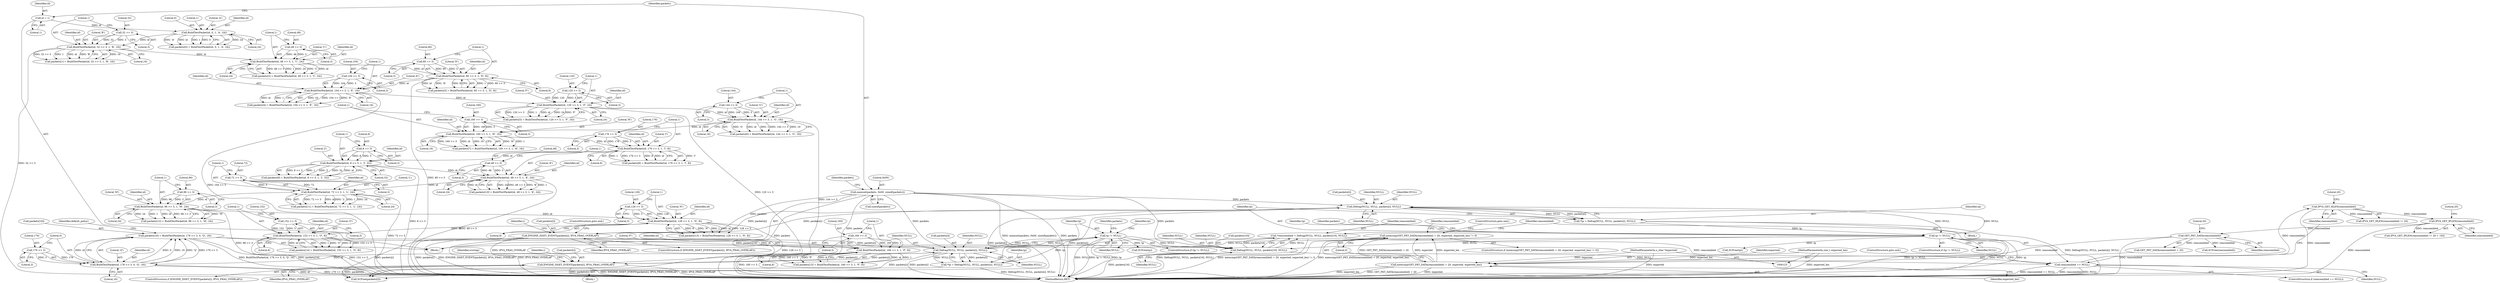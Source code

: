 digraph "0_suricata_4a04f814b15762eb446a5ead4d69d021512df6f8_1@API" {
"1000461" [label="(Call,memcmp(GET_PKT_DATA(reassembled) + 20, expected, expected_len) != 0)"];
"1000462" [label="(Call,memcmp(GET_PKT_DATA(reassembled) + 20, expected, expected_len))"];
"1000464" [label="(Call,GET_PKT_DATA(reassembled))"];
"1000453" [label="(Call,IPV4_GET_IPLEN(reassembled))"];
"1000446" [label="(Call,IPV4_GET_HLEN(reassembled))"];
"1000439" [label="(Call,reassembled == NULL)"];
"1000429" [label="(Call,*reassembled = Defrag(NULL, NULL, packets[16], NULL))"];
"1000431" [label="(Call,Defrag(NULL, NULL, packets[16], NULL))"];
"1000407" [label="(Call,tp != NULL)"];
"1000397" [label="(Call,*tp = Defrag(NULL, NULL, packets[i], NULL))"];
"1000399" [label="(Call,Defrag(NULL, NULL, packets[i], NULL))"];
"1000370" [label="(Call,tp != NULL)"];
"1000360" [label="(Call,*tp = Defrag(NULL, NULL, packets[i], NULL))"];
"1000362" [label="(Call,Defrag(NULL, NULL, packets[i], NULL))"];
"1000139" [label="(Call,memset(packets, 0x00, sizeof(packets)))"];
"1000378" [label="(Call,ENGINE_ISSET_EVENT(packets[i], IPV4_FRAG_OVERLAP))"];
"1000415" [label="(Call,ENGINE_ISSET_EVENT(packets[i], IPV4_FRAG_OVERLAP))"];
"1000334" [label="(Call,packets[16] = BuildTestPacket(id, 176 >> 3, 0, 'Q', 16))"];
"1000338" [label="(Call,BuildTestPacket(id, 176 >> 3, 0, 'Q', 16))"];
"1000326" [label="(Call,BuildTestPacket(id, 160 >> 3, 1, 'P', 8))"];
"1000314" [label="(Call,BuildTestPacket(id, 152 >> 3, 1, 'O', 8))"];
"1000302" [label="(Call,BuildTestPacket(id, 128 >> 3, 1, 'N', 8))"];
"1000290" [label="(Call,BuildTestPacket(id, 96 >> 3, 1, 'M', 24))"];
"1000278" [label="(Call,BuildTestPacket(id, 72 >> 3, 1, 'L', 24))"];
"1000266" [label="(Call,BuildTestPacket(id, 48 >> 3, 1, 'K', 24))"];
"1000254" [label="(Call,BuildTestPacket(id, 8 >> 3, 1, 'J', 32))"];
"1000242" [label="(Call,BuildTestPacket(id, 176 >> 3, 1, 'I', 8))"];
"1000230" [label="(Call,BuildTestPacket(id, 160 >> 3, 1, 'H', 16))"];
"1000218" [label="(Call,BuildTestPacket(id, 144 >> 3, 1, 'G', 16))"];
"1000206" [label="(Call,BuildTestPacket(id, 120 >> 3, 1, 'F', 24))"];
"1000194" [label="(Call,BuildTestPacket(id, 104 >> 3, 1, 'E', 16))"];
"1000182" [label="(Call,BuildTestPacket(id, 80 >> 3, 1, 'D', 8))"];
"1000170" [label="(Call,BuildTestPacket(id, 48 >> 3, 1, 'C', 24))"];
"1000158" [label="(Call,BuildTestPacket(id, 32 >> 3, 1, 'B', 16))"];
"1000148" [label="(Call,BuildTestPacket(id, 0, 1, 'A', 24))"];
"1000135" [label="(Call,id = 1)"];
"1000160" [label="(Call,32 >> 3)"];
"1000172" [label="(Call,48 >> 3)"];
"1000184" [label="(Call,80 >> 3)"];
"1000196" [label="(Call,104 >> 3)"];
"1000208" [label="(Call,120 >> 3)"];
"1000220" [label="(Call,144 >> 3)"];
"1000232" [label="(Call,160 >> 3)"];
"1000244" [label="(Call,176 >> 3)"];
"1000256" [label="(Call,8 >> 3)"];
"1000268" [label="(Call,48 >> 3)"];
"1000280" [label="(Call,72 >> 3)"];
"1000292" [label="(Call,96 >> 3)"];
"1000304" [label="(Call,128 >> 3)"];
"1000316" [label="(Call,152 >> 3)"];
"1000328" [label="(Call,160 >> 3)"];
"1000340" [label="(Call,176 >> 3)"];
"1000125" [label="(MethodParameterIn,u_char *expected)"];
"1000126" [label="(MethodParameterIn,size_t expected_len)"];
"1000249" [label="(Literal,8)"];
"1000365" [label="(Call,packets[i])"];
"1000189" [label="(Literal,8)"];
"1000326" [label="(Call,BuildTestPacket(id, 160 >> 3, 1, 'P', 8))"];
"1000382" [label="(Identifier,IPV4_FRAG_OVERLAP)"];
"1000453" [label="(Call,IPV4_GET_IPLEN(reassembled))"];
"1000274" [label="(Call,packets[11] = BuildTestPacket(id, 72 >> 3, 1, 'L', 24))"];
"1000401" [label="(Identifier,NULL)"];
"1000308" [label="(Literal,'N')"];
"1000199" [label="(Literal,1)"];
"1000464" [label="(Call,GET_PKT_DATA(reassembled))"];
"1000243" [label="(Identifier,id)"];
"1000340" [label="(Call,176 >> 3)"];
"1000469" [label="(Literal,0)"];
"1000235" [label="(Literal,1)"];
"1000197" [label="(Literal,104)"];
"1000298" [label="(Call,packets[13] = BuildTestPacket(id, 128 >> 3, 1, 'N', 8))"];
"1000371" [label="(Identifier,tp)"];
"1000402" [label="(Call,packets[i])"];
"1000375" [label="(Identifier,tp)"];
"1000286" [label="(Call,packets[12] = BuildTestPacket(id, 96 >> 3, 1, 'M', 24))"];
"1000295" [label="(Literal,1)"];
"1000127" [label="(Block,)"];
"1000293" [label="(Literal,96)"];
"1000207" [label="(Identifier,id)"];
"1000362" [label="(Call,Defrag(NULL, NULL, packets[i], NULL))"];
"1000363" [label="(Identifier,NULL)"];
"1000230" [label="(Call,BuildTestPacket(id, 160 >> 3, 1, 'H', 16))"];
"1000304" [label="(Call,128 >> 3)"];
"1000254" [label="(Call,BuildTestPacket(id, 8 >> 3, 1, 'J', 32))"];
"1000137" [label="(Literal,1)"];
"1000176" [label="(Literal,'C')"];
"1000187" [label="(Literal,1)"];
"1000345" [label="(Literal,16)"];
"1000377" [label="(ControlStructure,if (ENGINE_ISSET_EVENT(packets[i], IPV4_FRAG_OVERLAP)))"];
"1000505" [label="(MethodReturn,RET)"];
"1000175" [label="(Literal,1)"];
"1000161" [label="(Literal,32)"];
"1000158" [label="(Call,BuildTestPacket(id, 32 >> 3, 1, 'B', 16))"];
"1000415" [label="(Call,ENGINE_ISSET_EVENT(packets[i], IPV4_FRAG_OVERLAP))"];
"1000360" [label="(Call,*tp = Defrag(NULL, NULL, packets[i], NULL))"];
"1000218" [label="(Call,BuildTestPacket(id, 144 >> 3, 1, 'G', 16))"];
"1000271" [label="(Literal,1)"];
"1000330" [label="(Literal,3)"];
"1000139" [label="(Call,memset(packets, 0x00, sizeof(packets)))"];
"1000154" [label="(Call,packets[1] = BuildTestPacket(id, 32 >> 3, 1, 'B', 16))"];
"1000162" [label="(Literal,3)"];
"1000314" [label="(Call,BuildTestPacket(id, 152 >> 3, 1, 'O', 8))"];
"1000309" [label="(Literal,8)"];
"1000153" [label="(Literal,24)"];
"1000188" [label="(Literal,'D')"];
"1000290" [label="(Call,BuildTestPacket(id, 96 >> 3, 1, 'M', 24))"];
"1000433" [label="(Identifier,NULL)"];
"1000361" [label="(Identifier,tp)"];
"1000285" [label="(Literal,24)"];
"1000226" [label="(Call,packets[7] = BuildTestPacket(id, 160 >> 3, 1, 'H', 16))"];
"1000307" [label="(Literal,1)"];
"1000206" [label="(Call,BuildTestPacket(id, 120 >> 3, 1, 'F', 24))"];
"1000466" [label="(Literal,20)"];
"1000437" [label="(Identifier,NULL)"];
"1000125" [label="(MethodParameterIn,u_char *expected)"];
"1000454" [label="(Identifier,reassembled)"];
"1000302" [label="(Call,BuildTestPacket(id, 128 >> 3, 1, 'N', 8))"];
"1000405" [label="(Identifier,NULL)"];
"1000461" [label="(Call,memcmp(GET_PKT_DATA(reassembled) + 20, expected, expected_len) != 0)"];
"1000182" [label="(Call,BuildTestPacket(id, 80 >> 3, 1, 'D', 8))"];
"1000232" [label="(Call,160 >> 3)"];
"1000136" [label="(Identifier,id)"];
"1000498" [label="(Call,SCFree(packets[i]))"];
"1000297" [label="(Literal,24)"];
"1000144" [label="(Call,packets[0] = BuildTestPacket(id, 0, 1, 'A', 24))"];
"1000266" [label="(Call,BuildTestPacket(id, 48 >> 3, 1, 'K', 24))"];
"1000212" [label="(Literal,'F')"];
"1000174" [label="(Literal,3)"];
"1000256" [label="(Call,8 >> 3)"];
"1000236" [label="(Literal,'H')"];
"1000178" [label="(Call,packets[3] = BuildTestPacket(id, 80 >> 3, 1, 'D', 8))"];
"1000319" [label="(Literal,1)"];
"1000255" [label="(Identifier,id)"];
"1000422" [label="(Identifier,overlap)"];
"1000173" [label="(Literal,48)"];
"1000432" [label="(Identifier,NULL)"];
"1000322" [label="(Call,packets[15] = BuildTestPacket(id, 160 >> 3, 1, 'P', 8))"];
"1000150" [label="(Literal,0)"];
"1000434" [label="(Call,packets[16])"];
"1000370" [label="(Call,tp != NULL)"];
"1000200" [label="(Literal,'E')"];
"1000159" [label="(Identifier,id)"];
"1000165" [label="(Literal,16)"];
"1000246" [label="(Literal,3)"];
"1000238" [label="(Call,packets[8] = BuildTestPacket(id, 176 >> 3, 1, 'I', 8))"];
"1000224" [label="(Literal,'G')"];
"1000231" [label="(Identifier,id)"];
"1000259" [label="(Literal,1)"];
"1000172" [label="(Call,48 >> 3)"];
"1000344" [label="(Literal,'Q')"];
"1000222" [label="(Literal,3)"];
"1000280" [label="(Call,72 >> 3)"];
"1000201" [label="(Literal,16)"];
"1000234" [label="(Literal,3)"];
"1000209" [label="(Literal,120)"];
"1000329" [label="(Literal,160)"];
"1000357" [label="(Identifier,i)"];
"1000164" [label="(Literal,'B')"];
"1000160" [label="(Call,32 >> 3)"];
"1000430" [label="(Identifier,reassembled)"];
"1000126" [label="(MethodParameterIn,size_t expected_len)"];
"1000438" [label="(ControlStructure,if (reassembled == NULL))"];
"1000448" [label="(Literal,20)"];
"1000140" [label="(Identifier,packets)"];
"1000446" [label="(Call,IPV4_GET_HLEN(reassembled))"];
"1000417" [label="(Identifier,packets)"];
"1000292" [label="(Call,96 >> 3)"];
"1000268" [label="(Call,48 >> 3)"];
"1000184" [label="(Call,80 >> 3)"];
"1000142" [label="(Call,sizeof(packets))"];
"1000463" [label="(Call,GET_PKT_DATA(reassembled) + 20)"];
"1000439" [label="(Call,reassembled == NULL)"];
"1000443" [label="(ControlStructure,goto end;)"];
"1000395" [label="(Block,)"];
"1000368" [label="(Identifier,NULL)"];
"1000279" [label="(Identifier,id)"];
"1000244" [label="(Call,176 >> 3)"];
"1000332" [label="(Literal,'P')"];
"1000315" [label="(Identifier,id)"];
"1000237" [label="(Literal,16)"];
"1000151" [label="(Literal,1)"];
"1000221" [label="(Literal,144)"];
"1000166" [label="(Call,packets[2] = BuildTestPacket(id, 48 >> 3, 1, 'C', 24))"];
"1000380" [label="(Identifier,packets)"];
"1000270" [label="(Literal,3)"];
"1000141" [label="(Literal,0x00)"];
"1000431" [label="(Call,Defrag(NULL, NULL, packets[16], NULL))"];
"1000379" [label="(Call,packets[i])"];
"1000407" [label="(Call,tp != NULL)"];
"1000328" [label="(Call,160 >> 3)"];
"1000190" [label="(Call,packets[4] = BuildTestPacket(id, 104 >> 3, 1, 'E', 16))"];
"1000411" [label="(Call,SCFree(tp))"];
"1000408" [label="(Identifier,tp)"];
"1000208" [label="(Call,120 >> 3)"];
"1000186" [label="(Literal,3)"];
"1000320" [label="(Literal,'O')"];
"1000342" [label="(Literal,3)"];
"1000419" [label="(Identifier,IPV4_FRAG_OVERLAP)"];
"1000257" [label="(Literal,8)"];
"1000211" [label="(Literal,1)"];
"1000406" [label="(ControlStructure,if (tp != NULL))"];
"1000272" [label="(Literal,'K')"];
"1000294" [label="(Literal,3)"];
"1000400" [label="(Identifier,NULL)"];
"1000335" [label="(Call,packets[16])"];
"1000198" [label="(Literal,3)"];
"1000310" [label="(Call,packets[14] = BuildTestPacket(id, 152 >> 3, 1, 'O', 8))"];
"1000195" [label="(Identifier,id)"];
"1000183" [label="(Identifier,id)"];
"1000210" [label="(Literal,3)"];
"1000334" [label="(Call,packets[16] = BuildTestPacket(id, 176 >> 3, 0, 'Q', 16))"];
"1000317" [label="(Literal,152)"];
"1000364" [label="(Identifier,NULL)"];
"1000214" [label="(Call,packets[6] = BuildTestPacket(id, 144 >> 3, 1, 'G', 16))"];
"1000185" [label="(Literal,80)"];
"1000177" [label="(Literal,24)"];
"1000233" [label="(Literal,160)"];
"1000296" [label="(Literal,'M')"];
"1000462" [label="(Call,memcmp(GET_PKT_DATA(reassembled) + 20, expected, expected_len))"];
"1000397" [label="(Call,*tp = Defrag(NULL, NULL, packets[i], NULL))"];
"1000316" [label="(Call,152 >> 3)"];
"1000202" [label="(Call,packets[5] = BuildTestPacket(id, 120 >> 3, 1, 'F', 24))"];
"1000171" [label="(Identifier,id)"];
"1000429" [label="(Call,*reassembled = Defrag(NULL, NULL, packets[16], NULL))"];
"1000248" [label="(Literal,'I')"];
"1000460" [label="(ControlStructure,if (memcmp(GET_PKT_DATA(reassembled) + 20, expected, expected_len) != 0))"];
"1000338" [label="(Call,BuildTestPacket(id, 176 >> 3, 0, 'Q', 16))"];
"1000468" [label="(Identifier,expected_len)"];
"1000399" [label="(Call,Defrag(NULL, NULL, packets[i], NULL))"];
"1000146" [label="(Identifier,packets)"];
"1000305" [label="(Literal,128)"];
"1000452" [label="(Call,IPV4_GET_IPLEN(reassembled) != 20 + 192)"];
"1000327" [label="(Identifier,id)"];
"1000456" [label="(Literal,20)"];
"1000343" [label="(Literal,0)"];
"1000471" [label="(ControlStructure,goto end;)"];
"1000283" [label="(Literal,1)"];
"1000247" [label="(Literal,1)"];
"1000394" [label="(Identifier,i)"];
"1000220" [label="(Call,144 >> 3)"];
"1000219" [label="(Identifier,id)"];
"1000267" [label="(Identifier,id)"];
"1000170" [label="(Call,BuildTestPacket(id, 48 >> 3, 1, 'C', 24))"];
"1000291" [label="(Identifier,id)"];
"1000465" [label="(Identifier,reassembled)"];
"1000163" [label="(Literal,1)"];
"1000223" [label="(Literal,1)"];
"1000303" [label="(Identifier,id)"];
"1000278" [label="(Call,BuildTestPacket(id, 72 >> 3, 1, 'L', 24))"];
"1000347" [label="(Identifier,default_policy)"];
"1000242" [label="(Call,BuildTestPacket(id, 176 >> 3, 1, 'I', 8))"];
"1000333" [label="(Literal,8)"];
"1000447" [label="(Identifier,reassembled)"];
"1000194" [label="(Call,BuildTestPacket(id, 104 >> 3, 1, 'E', 16))"];
"1000196" [label="(Call,104 >> 3)"];
"1000225" [label="(Literal,16)"];
"1000369" [label="(ControlStructure,if (tp != NULL))"];
"1000284" [label="(Literal,'L')"];
"1000440" [label="(Identifier,reassembled)"];
"1000213" [label="(Literal,24)"];
"1000258" [label="(Literal,3)"];
"1000135" [label="(Call,id = 1)"];
"1000260" [label="(Literal,'J')"];
"1000398" [label="(Identifier,tp)"];
"1000262" [label="(Call,packets[10] = BuildTestPacket(id, 48 >> 3, 1, 'K', 24))"];
"1000152" [label="(Literal,'A')"];
"1000441" [label="(Identifier,NULL)"];
"1000281" [label="(Literal,72)"];
"1000318" [label="(Literal,3)"];
"1000306" [label="(Literal,3)"];
"1000269" [label="(Literal,48)"];
"1000282" [label="(Literal,3)"];
"1000149" [label="(Identifier,id)"];
"1000339" [label="(Identifier,id)"];
"1000467" [label="(Identifier,expected)"];
"1000273" [label="(Literal,24)"];
"1000378" [label="(Call,ENGINE_ISSET_EVENT(packets[i], IPV4_FRAG_OVERLAP))"];
"1000358" [label="(Block,)"];
"1000472" [label="(Call,SCFree(reassembled))"];
"1000445" [label="(Call,IPV4_GET_HLEN(reassembled) != 20)"];
"1000372" [label="(Identifier,NULL)"];
"1000414" [label="(ControlStructure,if (ENGINE_ISSET_EVENT(packets[i], IPV4_FRAG_OVERLAP)))"];
"1000261" [label="(Literal,32)"];
"1000321" [label="(Literal,8)"];
"1000341" [label="(Literal,176)"];
"1000245" [label="(Literal,176)"];
"1000384" [label="(ControlStructure,goto end;)"];
"1000250" [label="(Call,packets[9] = BuildTestPacket(id, 8 >> 3, 1, 'J', 32))"];
"1000148" [label="(Call,BuildTestPacket(id, 0, 1, 'A', 24))"];
"1000331" [label="(Literal,1)"];
"1000416" [label="(Call,packets[i])"];
"1000473" [label="(Identifier,reassembled)"];
"1000412" [label="(Identifier,tp)"];
"1000409" [label="(Identifier,NULL)"];
"1000374" [label="(Call,SCFree(tp))"];
"1000461" -> "1000460"  [label="AST: "];
"1000461" -> "1000469"  [label="CFG: "];
"1000462" -> "1000461"  [label="AST: "];
"1000469" -> "1000461"  [label="AST: "];
"1000471" -> "1000461"  [label="CFG: "];
"1000473" -> "1000461"  [label="CFG: "];
"1000461" -> "1000505"  [label="DDG: memcmp(GET_PKT_DATA(reassembled) + 20, expected, expected_len) != 0"];
"1000461" -> "1000505"  [label="DDG: memcmp(GET_PKT_DATA(reassembled) + 20, expected, expected_len)"];
"1000462" -> "1000461"  [label="DDG: GET_PKT_DATA(reassembled) + 20"];
"1000462" -> "1000461"  [label="DDG: expected"];
"1000462" -> "1000461"  [label="DDG: expected_len"];
"1000462" -> "1000468"  [label="CFG: "];
"1000463" -> "1000462"  [label="AST: "];
"1000467" -> "1000462"  [label="AST: "];
"1000468" -> "1000462"  [label="AST: "];
"1000469" -> "1000462"  [label="CFG: "];
"1000462" -> "1000505"  [label="DDG: expected_len"];
"1000462" -> "1000505"  [label="DDG: GET_PKT_DATA(reassembled) + 20"];
"1000462" -> "1000505"  [label="DDG: expected"];
"1000464" -> "1000462"  [label="DDG: reassembled"];
"1000125" -> "1000462"  [label="DDG: expected"];
"1000126" -> "1000462"  [label="DDG: expected_len"];
"1000464" -> "1000463"  [label="AST: "];
"1000464" -> "1000465"  [label="CFG: "];
"1000465" -> "1000464"  [label="AST: "];
"1000466" -> "1000464"  [label="CFG: "];
"1000464" -> "1000505"  [label="DDG: reassembled"];
"1000464" -> "1000463"  [label="DDG: reassembled"];
"1000453" -> "1000464"  [label="DDG: reassembled"];
"1000464" -> "1000472"  [label="DDG: reassembled"];
"1000453" -> "1000452"  [label="AST: "];
"1000453" -> "1000454"  [label="CFG: "];
"1000454" -> "1000453"  [label="AST: "];
"1000456" -> "1000453"  [label="CFG: "];
"1000453" -> "1000505"  [label="DDG: reassembled"];
"1000453" -> "1000452"  [label="DDG: reassembled"];
"1000446" -> "1000453"  [label="DDG: reassembled"];
"1000446" -> "1000445"  [label="AST: "];
"1000446" -> "1000447"  [label="CFG: "];
"1000447" -> "1000446"  [label="AST: "];
"1000448" -> "1000446"  [label="CFG: "];
"1000446" -> "1000505"  [label="DDG: reassembled"];
"1000446" -> "1000445"  [label="DDG: reassembled"];
"1000439" -> "1000446"  [label="DDG: reassembled"];
"1000439" -> "1000438"  [label="AST: "];
"1000439" -> "1000441"  [label="CFG: "];
"1000440" -> "1000439"  [label="AST: "];
"1000441" -> "1000439"  [label="AST: "];
"1000443" -> "1000439"  [label="CFG: "];
"1000447" -> "1000439"  [label="CFG: "];
"1000439" -> "1000505"  [label="DDG: reassembled"];
"1000439" -> "1000505"  [label="DDG: NULL"];
"1000439" -> "1000505"  [label="DDG: reassembled == NULL"];
"1000429" -> "1000439"  [label="DDG: reassembled"];
"1000431" -> "1000439"  [label="DDG: NULL"];
"1000429" -> "1000127"  [label="AST: "];
"1000429" -> "1000431"  [label="CFG: "];
"1000430" -> "1000429"  [label="AST: "];
"1000431" -> "1000429"  [label="AST: "];
"1000440" -> "1000429"  [label="CFG: "];
"1000429" -> "1000505"  [label="DDG: Defrag(NULL, NULL, packets[16], NULL)"];
"1000431" -> "1000429"  [label="DDG: NULL"];
"1000431" -> "1000429"  [label="DDG: packets[16]"];
"1000431" -> "1000437"  [label="CFG: "];
"1000432" -> "1000431"  [label="AST: "];
"1000433" -> "1000431"  [label="AST: "];
"1000434" -> "1000431"  [label="AST: "];
"1000437" -> "1000431"  [label="AST: "];
"1000431" -> "1000505"  [label="DDG: packets[16]"];
"1000407" -> "1000431"  [label="DDG: NULL"];
"1000370" -> "1000431"  [label="DDG: NULL"];
"1000139" -> "1000431"  [label="DDG: packets"];
"1000334" -> "1000431"  [label="DDG: packets[16]"];
"1000407" -> "1000406"  [label="AST: "];
"1000407" -> "1000409"  [label="CFG: "];
"1000408" -> "1000407"  [label="AST: "];
"1000409" -> "1000407"  [label="AST: "];
"1000412" -> "1000407"  [label="CFG: "];
"1000417" -> "1000407"  [label="CFG: "];
"1000407" -> "1000505"  [label="DDG: NULL"];
"1000407" -> "1000505"  [label="DDG: tp != NULL"];
"1000407" -> "1000505"  [label="DDG: tp"];
"1000407" -> "1000399"  [label="DDG: NULL"];
"1000397" -> "1000407"  [label="DDG: tp"];
"1000399" -> "1000407"  [label="DDG: NULL"];
"1000407" -> "1000411"  [label="DDG: tp"];
"1000397" -> "1000395"  [label="AST: "];
"1000397" -> "1000399"  [label="CFG: "];
"1000398" -> "1000397"  [label="AST: "];
"1000399" -> "1000397"  [label="AST: "];
"1000408" -> "1000397"  [label="CFG: "];
"1000397" -> "1000505"  [label="DDG: Defrag(NULL, NULL, packets[i], NULL)"];
"1000399" -> "1000397"  [label="DDG: NULL"];
"1000399" -> "1000397"  [label="DDG: packets[i]"];
"1000399" -> "1000405"  [label="CFG: "];
"1000400" -> "1000399"  [label="AST: "];
"1000401" -> "1000399"  [label="AST: "];
"1000402" -> "1000399"  [label="AST: "];
"1000405" -> "1000399"  [label="AST: "];
"1000399" -> "1000505"  [label="DDG: packets[i]"];
"1000370" -> "1000399"  [label="DDG: NULL"];
"1000139" -> "1000399"  [label="DDG: packets"];
"1000378" -> "1000399"  [label="DDG: packets[i]"];
"1000415" -> "1000399"  [label="DDG: packets[i]"];
"1000399" -> "1000415"  [label="DDG: packets[i]"];
"1000399" -> "1000498"  [label="DDG: packets[i]"];
"1000370" -> "1000369"  [label="AST: "];
"1000370" -> "1000372"  [label="CFG: "];
"1000371" -> "1000370"  [label="AST: "];
"1000372" -> "1000370"  [label="AST: "];
"1000375" -> "1000370"  [label="CFG: "];
"1000380" -> "1000370"  [label="CFG: "];
"1000370" -> "1000505"  [label="DDG: tp != NULL"];
"1000370" -> "1000505"  [label="DDG: NULL"];
"1000370" -> "1000505"  [label="DDG: tp"];
"1000370" -> "1000362"  [label="DDG: NULL"];
"1000360" -> "1000370"  [label="DDG: tp"];
"1000362" -> "1000370"  [label="DDG: NULL"];
"1000370" -> "1000374"  [label="DDG: tp"];
"1000360" -> "1000358"  [label="AST: "];
"1000360" -> "1000362"  [label="CFG: "];
"1000361" -> "1000360"  [label="AST: "];
"1000362" -> "1000360"  [label="AST: "];
"1000371" -> "1000360"  [label="CFG: "];
"1000360" -> "1000505"  [label="DDG: Defrag(NULL, NULL, packets[i], NULL)"];
"1000362" -> "1000360"  [label="DDG: NULL"];
"1000362" -> "1000360"  [label="DDG: packets[i]"];
"1000362" -> "1000368"  [label="CFG: "];
"1000363" -> "1000362"  [label="AST: "];
"1000364" -> "1000362"  [label="AST: "];
"1000365" -> "1000362"  [label="AST: "];
"1000368" -> "1000362"  [label="AST: "];
"1000362" -> "1000505"  [label="DDG: packets[i]"];
"1000139" -> "1000362"  [label="DDG: packets"];
"1000378" -> "1000362"  [label="DDG: packets[i]"];
"1000362" -> "1000378"  [label="DDG: packets[i]"];
"1000362" -> "1000498"  [label="DDG: packets[i]"];
"1000139" -> "1000127"  [label="AST: "];
"1000139" -> "1000142"  [label="CFG: "];
"1000140" -> "1000139"  [label="AST: "];
"1000141" -> "1000139"  [label="AST: "];
"1000142" -> "1000139"  [label="AST: "];
"1000146" -> "1000139"  [label="CFG: "];
"1000139" -> "1000505"  [label="DDG: memset(packets, 0x00, sizeof(packets))"];
"1000139" -> "1000505"  [label="DDG: packets"];
"1000139" -> "1000378"  [label="DDG: packets"];
"1000139" -> "1000415"  [label="DDG: packets"];
"1000139" -> "1000498"  [label="DDG: packets"];
"1000378" -> "1000377"  [label="AST: "];
"1000378" -> "1000382"  [label="CFG: "];
"1000379" -> "1000378"  [label="AST: "];
"1000382" -> "1000378"  [label="AST: "];
"1000384" -> "1000378"  [label="CFG: "];
"1000357" -> "1000378"  [label="CFG: "];
"1000378" -> "1000505"  [label="DDG: packets[i]"];
"1000378" -> "1000505"  [label="DDG: ENGINE_ISSET_EVENT(packets[i], IPV4_FRAG_OVERLAP)"];
"1000378" -> "1000505"  [label="DDG: IPV4_FRAG_OVERLAP"];
"1000378" -> "1000415"  [label="DDG: IPV4_FRAG_OVERLAP"];
"1000378" -> "1000498"  [label="DDG: packets[i]"];
"1000415" -> "1000414"  [label="AST: "];
"1000415" -> "1000419"  [label="CFG: "];
"1000416" -> "1000415"  [label="AST: "];
"1000419" -> "1000415"  [label="AST: "];
"1000422" -> "1000415"  [label="CFG: "];
"1000394" -> "1000415"  [label="CFG: "];
"1000415" -> "1000505"  [label="DDG: packets[i]"];
"1000415" -> "1000505"  [label="DDG: ENGINE_ISSET_EVENT(packets[i], IPV4_FRAG_OVERLAP)"];
"1000415" -> "1000505"  [label="DDG: IPV4_FRAG_OVERLAP"];
"1000415" -> "1000498"  [label="DDG: packets[i]"];
"1000334" -> "1000127"  [label="AST: "];
"1000334" -> "1000338"  [label="CFG: "];
"1000335" -> "1000334"  [label="AST: "];
"1000338" -> "1000334"  [label="AST: "];
"1000347" -> "1000334"  [label="CFG: "];
"1000334" -> "1000505"  [label="DDG: BuildTestPacket(id, 176 >> 3, 0, 'Q', 16)"];
"1000334" -> "1000505"  [label="DDG: packets[16]"];
"1000338" -> "1000334"  [label="DDG: 0"];
"1000338" -> "1000334"  [label="DDG: 16"];
"1000338" -> "1000334"  [label="DDG: 'Q'"];
"1000338" -> "1000334"  [label="DDG: 176 >> 3"];
"1000338" -> "1000334"  [label="DDG: id"];
"1000338" -> "1000345"  [label="CFG: "];
"1000339" -> "1000338"  [label="AST: "];
"1000340" -> "1000338"  [label="AST: "];
"1000343" -> "1000338"  [label="AST: "];
"1000344" -> "1000338"  [label="AST: "];
"1000345" -> "1000338"  [label="AST: "];
"1000338" -> "1000505"  [label="DDG: id"];
"1000338" -> "1000505"  [label="DDG: 176 >> 3"];
"1000326" -> "1000338"  [label="DDG: id"];
"1000340" -> "1000338"  [label="DDG: 176"];
"1000340" -> "1000338"  [label="DDG: 3"];
"1000326" -> "1000322"  [label="AST: "];
"1000326" -> "1000333"  [label="CFG: "];
"1000327" -> "1000326"  [label="AST: "];
"1000328" -> "1000326"  [label="AST: "];
"1000331" -> "1000326"  [label="AST: "];
"1000332" -> "1000326"  [label="AST: "];
"1000333" -> "1000326"  [label="AST: "];
"1000322" -> "1000326"  [label="CFG: "];
"1000326" -> "1000505"  [label="DDG: 160 >> 3"];
"1000326" -> "1000322"  [label="DDG: id"];
"1000326" -> "1000322"  [label="DDG: 1"];
"1000326" -> "1000322"  [label="DDG: 160 >> 3"];
"1000326" -> "1000322"  [label="DDG: 'P'"];
"1000326" -> "1000322"  [label="DDG: 8"];
"1000314" -> "1000326"  [label="DDG: id"];
"1000328" -> "1000326"  [label="DDG: 160"];
"1000328" -> "1000326"  [label="DDG: 3"];
"1000314" -> "1000310"  [label="AST: "];
"1000314" -> "1000321"  [label="CFG: "];
"1000315" -> "1000314"  [label="AST: "];
"1000316" -> "1000314"  [label="AST: "];
"1000319" -> "1000314"  [label="AST: "];
"1000320" -> "1000314"  [label="AST: "];
"1000321" -> "1000314"  [label="AST: "];
"1000310" -> "1000314"  [label="CFG: "];
"1000314" -> "1000505"  [label="DDG: 152 >> 3"];
"1000314" -> "1000310"  [label="DDG: 1"];
"1000314" -> "1000310"  [label="DDG: 'O'"];
"1000314" -> "1000310"  [label="DDG: 8"];
"1000314" -> "1000310"  [label="DDG: 152 >> 3"];
"1000314" -> "1000310"  [label="DDG: id"];
"1000302" -> "1000314"  [label="DDG: id"];
"1000316" -> "1000314"  [label="DDG: 152"];
"1000316" -> "1000314"  [label="DDG: 3"];
"1000302" -> "1000298"  [label="AST: "];
"1000302" -> "1000309"  [label="CFG: "];
"1000303" -> "1000302"  [label="AST: "];
"1000304" -> "1000302"  [label="AST: "];
"1000307" -> "1000302"  [label="AST: "];
"1000308" -> "1000302"  [label="AST: "];
"1000309" -> "1000302"  [label="AST: "];
"1000298" -> "1000302"  [label="CFG: "];
"1000302" -> "1000505"  [label="DDG: 128 >> 3"];
"1000302" -> "1000298"  [label="DDG: 8"];
"1000302" -> "1000298"  [label="DDG: 'N'"];
"1000302" -> "1000298"  [label="DDG: 1"];
"1000302" -> "1000298"  [label="DDG: id"];
"1000302" -> "1000298"  [label="DDG: 128 >> 3"];
"1000290" -> "1000302"  [label="DDG: id"];
"1000304" -> "1000302"  [label="DDG: 128"];
"1000304" -> "1000302"  [label="DDG: 3"];
"1000290" -> "1000286"  [label="AST: "];
"1000290" -> "1000297"  [label="CFG: "];
"1000291" -> "1000290"  [label="AST: "];
"1000292" -> "1000290"  [label="AST: "];
"1000295" -> "1000290"  [label="AST: "];
"1000296" -> "1000290"  [label="AST: "];
"1000297" -> "1000290"  [label="AST: "];
"1000286" -> "1000290"  [label="CFG: "];
"1000290" -> "1000505"  [label="DDG: 96 >> 3"];
"1000290" -> "1000286"  [label="DDG: 'M'"];
"1000290" -> "1000286"  [label="DDG: 24"];
"1000290" -> "1000286"  [label="DDG: 1"];
"1000290" -> "1000286"  [label="DDG: id"];
"1000290" -> "1000286"  [label="DDG: 96 >> 3"];
"1000278" -> "1000290"  [label="DDG: id"];
"1000292" -> "1000290"  [label="DDG: 96"];
"1000292" -> "1000290"  [label="DDG: 3"];
"1000278" -> "1000274"  [label="AST: "];
"1000278" -> "1000285"  [label="CFG: "];
"1000279" -> "1000278"  [label="AST: "];
"1000280" -> "1000278"  [label="AST: "];
"1000283" -> "1000278"  [label="AST: "];
"1000284" -> "1000278"  [label="AST: "];
"1000285" -> "1000278"  [label="AST: "];
"1000274" -> "1000278"  [label="CFG: "];
"1000278" -> "1000505"  [label="DDG: 72 >> 3"];
"1000278" -> "1000274"  [label="DDG: 72 >> 3"];
"1000278" -> "1000274"  [label="DDG: id"];
"1000278" -> "1000274"  [label="DDG: 'L'"];
"1000278" -> "1000274"  [label="DDG: 1"];
"1000278" -> "1000274"  [label="DDG: 24"];
"1000266" -> "1000278"  [label="DDG: id"];
"1000280" -> "1000278"  [label="DDG: 72"];
"1000280" -> "1000278"  [label="DDG: 3"];
"1000266" -> "1000262"  [label="AST: "];
"1000266" -> "1000273"  [label="CFG: "];
"1000267" -> "1000266"  [label="AST: "];
"1000268" -> "1000266"  [label="AST: "];
"1000271" -> "1000266"  [label="AST: "];
"1000272" -> "1000266"  [label="AST: "];
"1000273" -> "1000266"  [label="AST: "];
"1000262" -> "1000266"  [label="CFG: "];
"1000266" -> "1000505"  [label="DDG: 48 >> 3"];
"1000266" -> "1000262"  [label="DDG: 24"];
"1000266" -> "1000262"  [label="DDG: 48 >> 3"];
"1000266" -> "1000262"  [label="DDG: 'K'"];
"1000266" -> "1000262"  [label="DDG: 1"];
"1000266" -> "1000262"  [label="DDG: id"];
"1000254" -> "1000266"  [label="DDG: id"];
"1000268" -> "1000266"  [label="DDG: 48"];
"1000268" -> "1000266"  [label="DDG: 3"];
"1000254" -> "1000250"  [label="AST: "];
"1000254" -> "1000261"  [label="CFG: "];
"1000255" -> "1000254"  [label="AST: "];
"1000256" -> "1000254"  [label="AST: "];
"1000259" -> "1000254"  [label="AST: "];
"1000260" -> "1000254"  [label="AST: "];
"1000261" -> "1000254"  [label="AST: "];
"1000250" -> "1000254"  [label="CFG: "];
"1000254" -> "1000505"  [label="DDG: 8 >> 3"];
"1000254" -> "1000250"  [label="DDG: 8 >> 3"];
"1000254" -> "1000250"  [label="DDG: 1"];
"1000254" -> "1000250"  [label="DDG: 'J'"];
"1000254" -> "1000250"  [label="DDG: 32"];
"1000254" -> "1000250"  [label="DDG: id"];
"1000242" -> "1000254"  [label="DDG: id"];
"1000256" -> "1000254"  [label="DDG: 8"];
"1000256" -> "1000254"  [label="DDG: 3"];
"1000242" -> "1000238"  [label="AST: "];
"1000242" -> "1000249"  [label="CFG: "];
"1000243" -> "1000242"  [label="AST: "];
"1000244" -> "1000242"  [label="AST: "];
"1000247" -> "1000242"  [label="AST: "];
"1000248" -> "1000242"  [label="AST: "];
"1000249" -> "1000242"  [label="AST: "];
"1000238" -> "1000242"  [label="CFG: "];
"1000242" -> "1000238"  [label="DDG: 'I'"];
"1000242" -> "1000238"  [label="DDG: 1"];
"1000242" -> "1000238"  [label="DDG: 176 >> 3"];
"1000242" -> "1000238"  [label="DDG: 8"];
"1000242" -> "1000238"  [label="DDG: id"];
"1000230" -> "1000242"  [label="DDG: id"];
"1000244" -> "1000242"  [label="DDG: 176"];
"1000244" -> "1000242"  [label="DDG: 3"];
"1000230" -> "1000226"  [label="AST: "];
"1000230" -> "1000237"  [label="CFG: "];
"1000231" -> "1000230"  [label="AST: "];
"1000232" -> "1000230"  [label="AST: "];
"1000235" -> "1000230"  [label="AST: "];
"1000236" -> "1000230"  [label="AST: "];
"1000237" -> "1000230"  [label="AST: "];
"1000226" -> "1000230"  [label="CFG: "];
"1000230" -> "1000226"  [label="DDG: 'H'"];
"1000230" -> "1000226"  [label="DDG: 1"];
"1000230" -> "1000226"  [label="DDG: 160 >> 3"];
"1000230" -> "1000226"  [label="DDG: id"];
"1000230" -> "1000226"  [label="DDG: 16"];
"1000218" -> "1000230"  [label="DDG: id"];
"1000232" -> "1000230"  [label="DDG: 160"];
"1000232" -> "1000230"  [label="DDG: 3"];
"1000218" -> "1000214"  [label="AST: "];
"1000218" -> "1000225"  [label="CFG: "];
"1000219" -> "1000218"  [label="AST: "];
"1000220" -> "1000218"  [label="AST: "];
"1000223" -> "1000218"  [label="AST: "];
"1000224" -> "1000218"  [label="AST: "];
"1000225" -> "1000218"  [label="AST: "];
"1000214" -> "1000218"  [label="CFG: "];
"1000218" -> "1000505"  [label="DDG: 144 >> 3"];
"1000218" -> "1000214"  [label="DDG: 'G'"];
"1000218" -> "1000214"  [label="DDG: id"];
"1000218" -> "1000214"  [label="DDG: 1"];
"1000218" -> "1000214"  [label="DDG: 144 >> 3"];
"1000218" -> "1000214"  [label="DDG: 16"];
"1000206" -> "1000218"  [label="DDG: id"];
"1000220" -> "1000218"  [label="DDG: 144"];
"1000220" -> "1000218"  [label="DDG: 3"];
"1000206" -> "1000202"  [label="AST: "];
"1000206" -> "1000213"  [label="CFG: "];
"1000207" -> "1000206"  [label="AST: "];
"1000208" -> "1000206"  [label="AST: "];
"1000211" -> "1000206"  [label="AST: "];
"1000212" -> "1000206"  [label="AST: "];
"1000213" -> "1000206"  [label="AST: "];
"1000202" -> "1000206"  [label="CFG: "];
"1000206" -> "1000505"  [label="DDG: 120 >> 3"];
"1000206" -> "1000202"  [label="DDG: 120 >> 3"];
"1000206" -> "1000202"  [label="DDG: 1"];
"1000206" -> "1000202"  [label="DDG: id"];
"1000206" -> "1000202"  [label="DDG: 24"];
"1000206" -> "1000202"  [label="DDG: 'F'"];
"1000194" -> "1000206"  [label="DDG: id"];
"1000208" -> "1000206"  [label="DDG: 120"];
"1000208" -> "1000206"  [label="DDG: 3"];
"1000194" -> "1000190"  [label="AST: "];
"1000194" -> "1000201"  [label="CFG: "];
"1000195" -> "1000194"  [label="AST: "];
"1000196" -> "1000194"  [label="AST: "];
"1000199" -> "1000194"  [label="AST: "];
"1000200" -> "1000194"  [label="AST: "];
"1000201" -> "1000194"  [label="AST: "];
"1000190" -> "1000194"  [label="CFG: "];
"1000194" -> "1000505"  [label="DDG: 104 >> 3"];
"1000194" -> "1000190"  [label="DDG: 16"];
"1000194" -> "1000190"  [label="DDG: 104 >> 3"];
"1000194" -> "1000190"  [label="DDG: 'E'"];
"1000194" -> "1000190"  [label="DDG: id"];
"1000194" -> "1000190"  [label="DDG: 1"];
"1000182" -> "1000194"  [label="DDG: id"];
"1000196" -> "1000194"  [label="DDG: 104"];
"1000196" -> "1000194"  [label="DDG: 3"];
"1000182" -> "1000178"  [label="AST: "];
"1000182" -> "1000189"  [label="CFG: "];
"1000183" -> "1000182"  [label="AST: "];
"1000184" -> "1000182"  [label="AST: "];
"1000187" -> "1000182"  [label="AST: "];
"1000188" -> "1000182"  [label="AST: "];
"1000189" -> "1000182"  [label="AST: "];
"1000178" -> "1000182"  [label="CFG: "];
"1000182" -> "1000505"  [label="DDG: 80 >> 3"];
"1000182" -> "1000178"  [label="DDG: 1"];
"1000182" -> "1000178"  [label="DDG: 80 >> 3"];
"1000182" -> "1000178"  [label="DDG: id"];
"1000182" -> "1000178"  [label="DDG: 'D'"];
"1000182" -> "1000178"  [label="DDG: 8"];
"1000170" -> "1000182"  [label="DDG: id"];
"1000184" -> "1000182"  [label="DDG: 80"];
"1000184" -> "1000182"  [label="DDG: 3"];
"1000170" -> "1000166"  [label="AST: "];
"1000170" -> "1000177"  [label="CFG: "];
"1000171" -> "1000170"  [label="AST: "];
"1000172" -> "1000170"  [label="AST: "];
"1000175" -> "1000170"  [label="AST: "];
"1000176" -> "1000170"  [label="AST: "];
"1000177" -> "1000170"  [label="AST: "];
"1000166" -> "1000170"  [label="CFG: "];
"1000170" -> "1000166"  [label="DDG: 48 >> 3"];
"1000170" -> "1000166"  [label="DDG: 1"];
"1000170" -> "1000166"  [label="DDG: 24"];
"1000170" -> "1000166"  [label="DDG: 'C'"];
"1000170" -> "1000166"  [label="DDG: id"];
"1000158" -> "1000170"  [label="DDG: id"];
"1000172" -> "1000170"  [label="DDG: 48"];
"1000172" -> "1000170"  [label="DDG: 3"];
"1000158" -> "1000154"  [label="AST: "];
"1000158" -> "1000165"  [label="CFG: "];
"1000159" -> "1000158"  [label="AST: "];
"1000160" -> "1000158"  [label="AST: "];
"1000163" -> "1000158"  [label="AST: "];
"1000164" -> "1000158"  [label="AST: "];
"1000165" -> "1000158"  [label="AST: "];
"1000154" -> "1000158"  [label="CFG: "];
"1000158" -> "1000505"  [label="DDG: 32 >> 3"];
"1000158" -> "1000154"  [label="DDG: 16"];
"1000158" -> "1000154"  [label="DDG: 32 >> 3"];
"1000158" -> "1000154"  [label="DDG: 1"];
"1000158" -> "1000154"  [label="DDG: id"];
"1000158" -> "1000154"  [label="DDG: 'B'"];
"1000148" -> "1000158"  [label="DDG: id"];
"1000160" -> "1000158"  [label="DDG: 32"];
"1000160" -> "1000158"  [label="DDG: 3"];
"1000148" -> "1000144"  [label="AST: "];
"1000148" -> "1000153"  [label="CFG: "];
"1000149" -> "1000148"  [label="AST: "];
"1000150" -> "1000148"  [label="AST: "];
"1000151" -> "1000148"  [label="AST: "];
"1000152" -> "1000148"  [label="AST: "];
"1000153" -> "1000148"  [label="AST: "];
"1000144" -> "1000148"  [label="CFG: "];
"1000148" -> "1000144"  [label="DDG: 24"];
"1000148" -> "1000144"  [label="DDG: 'A'"];
"1000148" -> "1000144"  [label="DDG: id"];
"1000148" -> "1000144"  [label="DDG: 1"];
"1000148" -> "1000144"  [label="DDG: 0"];
"1000135" -> "1000148"  [label="DDG: id"];
"1000135" -> "1000127"  [label="AST: "];
"1000135" -> "1000137"  [label="CFG: "];
"1000136" -> "1000135"  [label="AST: "];
"1000137" -> "1000135"  [label="AST: "];
"1000140" -> "1000135"  [label="CFG: "];
"1000160" -> "1000162"  [label="CFG: "];
"1000161" -> "1000160"  [label="AST: "];
"1000162" -> "1000160"  [label="AST: "];
"1000163" -> "1000160"  [label="CFG: "];
"1000172" -> "1000174"  [label="CFG: "];
"1000173" -> "1000172"  [label="AST: "];
"1000174" -> "1000172"  [label="AST: "];
"1000175" -> "1000172"  [label="CFG: "];
"1000184" -> "1000186"  [label="CFG: "];
"1000185" -> "1000184"  [label="AST: "];
"1000186" -> "1000184"  [label="AST: "];
"1000187" -> "1000184"  [label="CFG: "];
"1000196" -> "1000198"  [label="CFG: "];
"1000197" -> "1000196"  [label="AST: "];
"1000198" -> "1000196"  [label="AST: "];
"1000199" -> "1000196"  [label="CFG: "];
"1000208" -> "1000210"  [label="CFG: "];
"1000209" -> "1000208"  [label="AST: "];
"1000210" -> "1000208"  [label="AST: "];
"1000211" -> "1000208"  [label="CFG: "];
"1000220" -> "1000222"  [label="CFG: "];
"1000221" -> "1000220"  [label="AST: "];
"1000222" -> "1000220"  [label="AST: "];
"1000223" -> "1000220"  [label="CFG: "];
"1000232" -> "1000234"  [label="CFG: "];
"1000233" -> "1000232"  [label="AST: "];
"1000234" -> "1000232"  [label="AST: "];
"1000235" -> "1000232"  [label="CFG: "];
"1000244" -> "1000246"  [label="CFG: "];
"1000245" -> "1000244"  [label="AST: "];
"1000246" -> "1000244"  [label="AST: "];
"1000247" -> "1000244"  [label="CFG: "];
"1000256" -> "1000258"  [label="CFG: "];
"1000257" -> "1000256"  [label="AST: "];
"1000258" -> "1000256"  [label="AST: "];
"1000259" -> "1000256"  [label="CFG: "];
"1000268" -> "1000270"  [label="CFG: "];
"1000269" -> "1000268"  [label="AST: "];
"1000270" -> "1000268"  [label="AST: "];
"1000271" -> "1000268"  [label="CFG: "];
"1000280" -> "1000282"  [label="CFG: "];
"1000281" -> "1000280"  [label="AST: "];
"1000282" -> "1000280"  [label="AST: "];
"1000283" -> "1000280"  [label="CFG: "];
"1000292" -> "1000294"  [label="CFG: "];
"1000293" -> "1000292"  [label="AST: "];
"1000294" -> "1000292"  [label="AST: "];
"1000295" -> "1000292"  [label="CFG: "];
"1000304" -> "1000306"  [label="CFG: "];
"1000305" -> "1000304"  [label="AST: "];
"1000306" -> "1000304"  [label="AST: "];
"1000307" -> "1000304"  [label="CFG: "];
"1000316" -> "1000318"  [label="CFG: "];
"1000317" -> "1000316"  [label="AST: "];
"1000318" -> "1000316"  [label="AST: "];
"1000319" -> "1000316"  [label="CFG: "];
"1000328" -> "1000330"  [label="CFG: "];
"1000329" -> "1000328"  [label="AST: "];
"1000330" -> "1000328"  [label="AST: "];
"1000331" -> "1000328"  [label="CFG: "];
"1000340" -> "1000342"  [label="CFG: "];
"1000341" -> "1000340"  [label="AST: "];
"1000342" -> "1000340"  [label="AST: "];
"1000343" -> "1000340"  [label="CFG: "];
"1000125" -> "1000123"  [label="AST: "];
"1000125" -> "1000505"  [label="DDG: expected"];
"1000126" -> "1000123"  [label="AST: "];
"1000126" -> "1000505"  [label="DDG: expected_len"];
}
